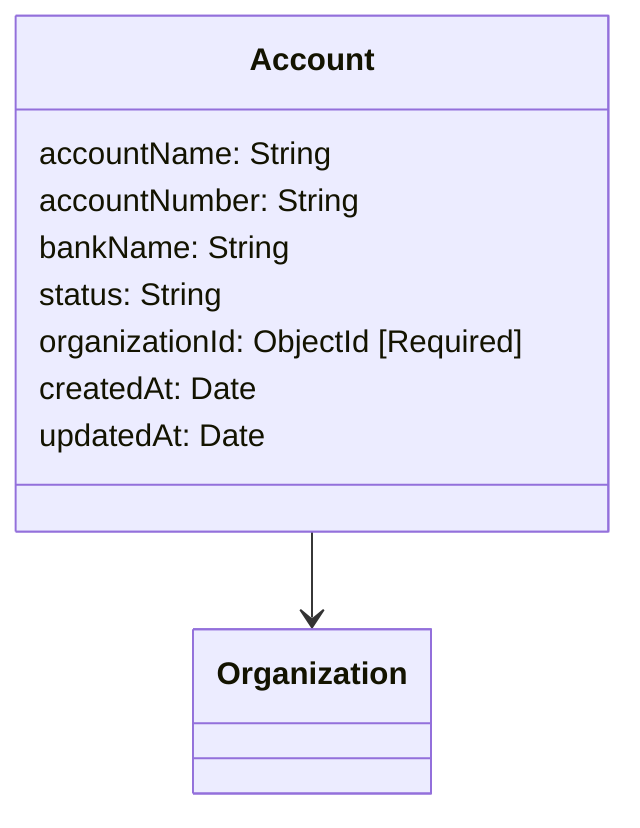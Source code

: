 classDiagram
  class Account {
    accountName: String
    accountNumber: String
    bankName: String
    status: String
    organizationId: ObjectId [Required]
    createdAt: Date
    updatedAt: Date
  }

  Account --> Organization